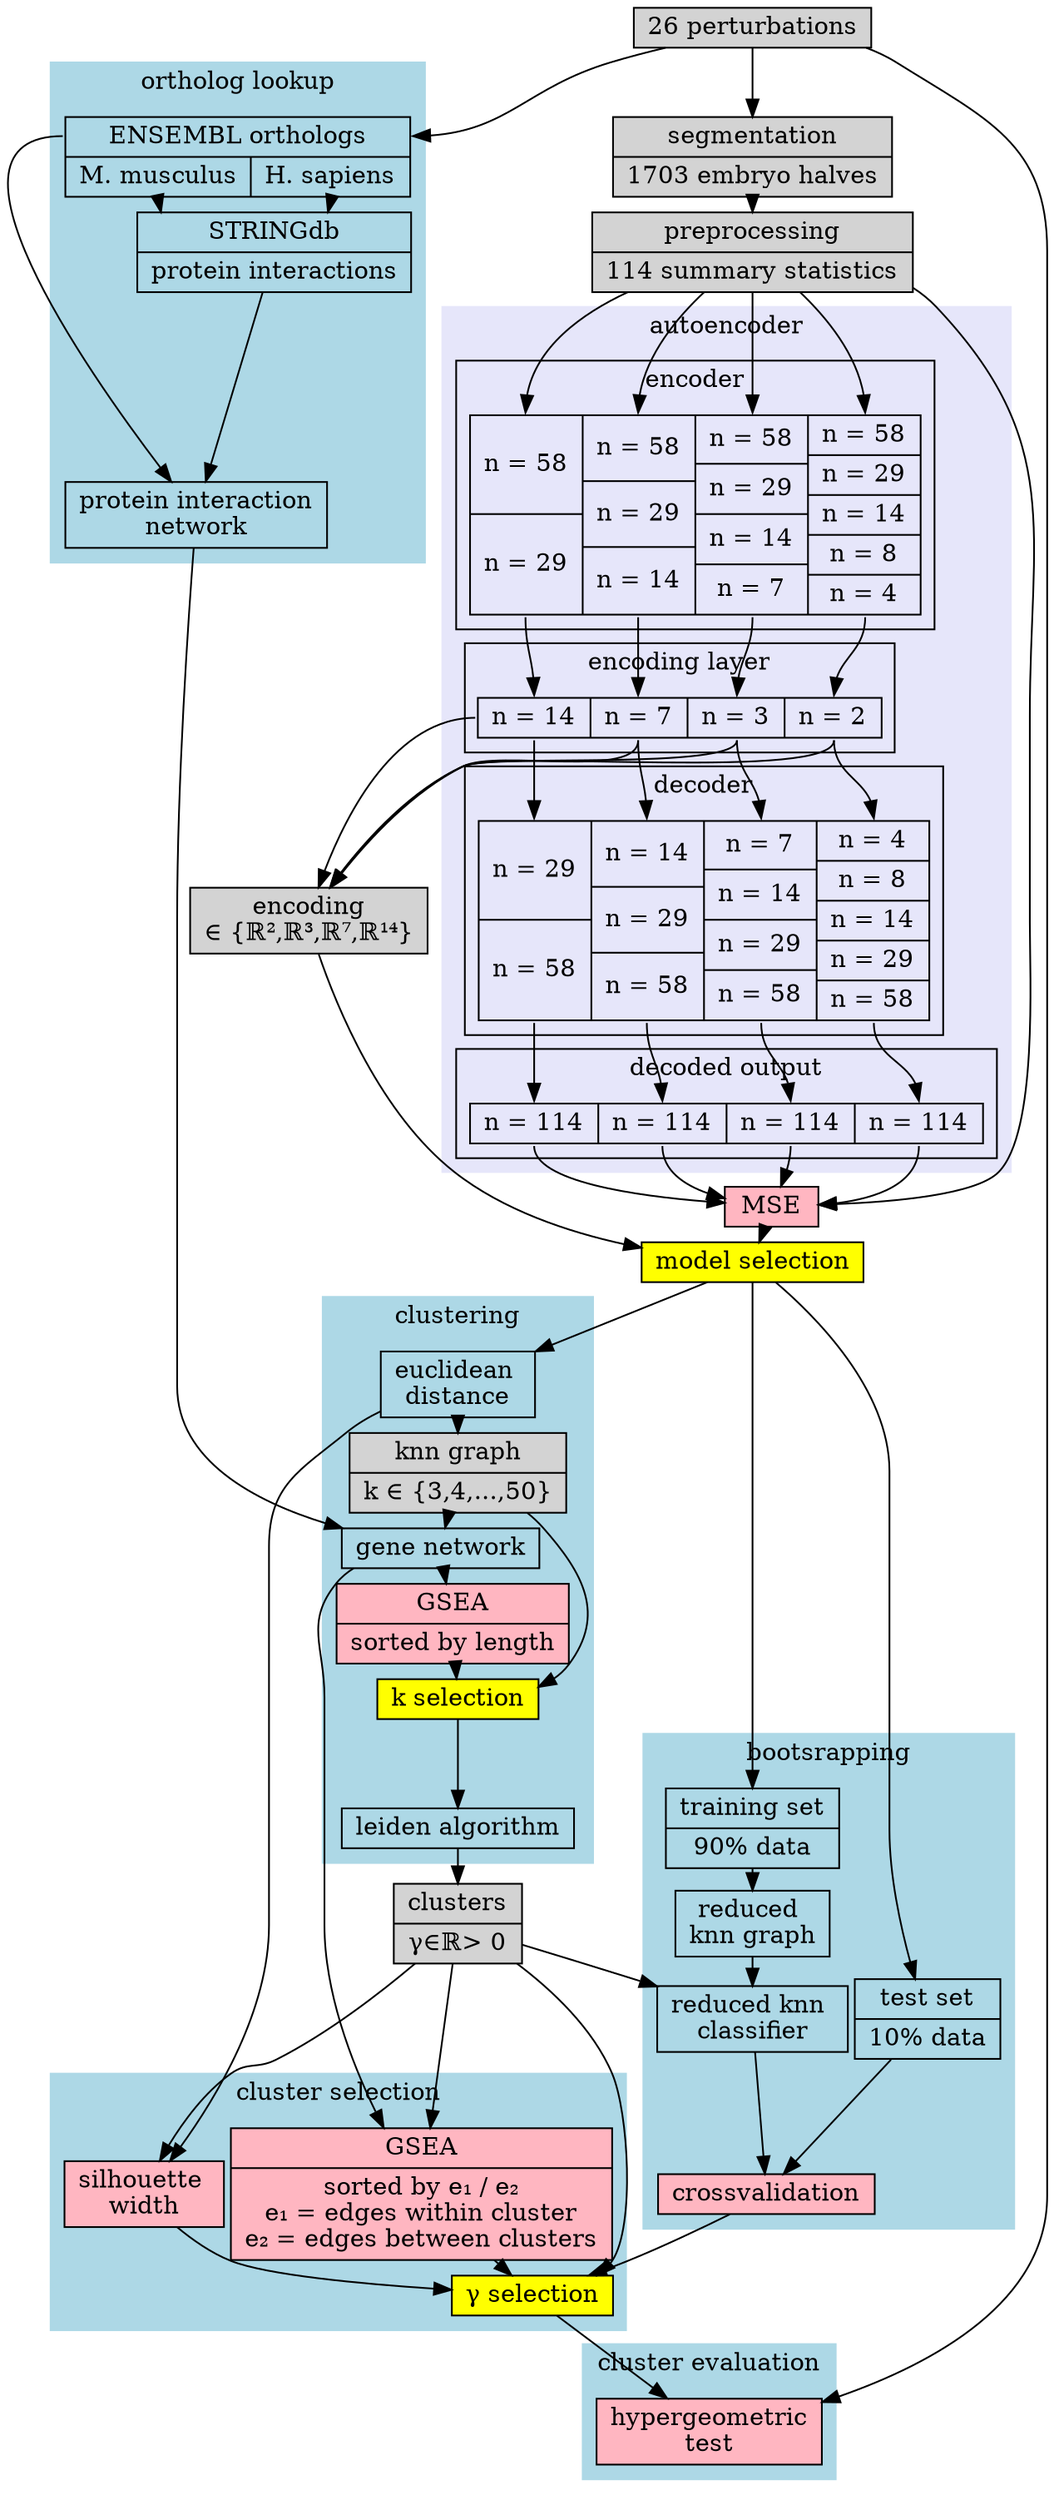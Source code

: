 digraph cluster0 {
	nodesep=.05;
	ranksep=0.05
	node [shape=record, height=.1];

	subgraph selection {
		node [style=filled; fillcolor="yellow"]
		sel; ksel; ressel
	}

	subgraph procedure {
		node [style=filled; fillcolor="lightpink"]
		mse; cv; sil; gsea0; gsea1; hyper
	}

	subgraph param {
		node [style=filled; fillcolor="lightgrey"]
		pheno; a; b; c; knn; clust
	}

	subgraph clustera{
		label="autoencoder"
		style=filled;
		color=lavender;
		subgraph cluster0 {
			style="";
			color=black;
			label="encoder";
			e0
		}

		subgraph cluster1 {
			style="";
			color=black;
			label="encoding layer"
			bot
		}

		subgraph cluster2 {
			style="";
			color=black;
			label="decoder";
			e2
		}

		subgraph cluster3 {
			style="";
			color=black;
			label="decoded output";
			out
		}
	}

	subgraph clusterortho {
		style=filled;
		color=lightblue;
		label="ortholog lookup";
		ortho; sdb; prot
	}

	subgraph cluster4 {
		style=filled;
		color=lightblue;
		label="clustering";
		d; knn; gene; gsea0; ksel; leiden
	}

	subgraph clustersel {
		style=filled;
		color=lightblue;
		label="cluster selection";
		sil; gsea1; ressel
	}


	subgraph cluster5 {
		style=filled;
		color=lightblue;
		label="bootsrapping";
		train; test; knnsub; classifier; cv
	}

	subgraph clustereval {
		style=filled;
		color=lightblue;
		label="cluster evaluation"
		hyper
	}

	pheno [label="26 perturbations"];
	a [label="{<a0> segmentation | 1703 embryo halves}"];
	b [label="{<b0> preprocessing | 114 summary statistics}"];

	e0 [label="{{{<e00> n = 58 | <e10> n = 29} | {<e01> n = 58 | n = 29 | <e21> n = 14} | {<e02> n = 58 | n = 29 | n = 14 | <e32> n = 7} | {<e03> n = 58 | <e2> n = 29 | <e3> n = 14 | <e4> n = 8 | <e53> n = 4}}}"]
	bot [label="<b0> n = 14 | <b1> n = 7 | <b2> n = 3 | <b3> n = 2"]
	e2 [label="{{{<e00> n = 29 | <e10> n = 58} | {<e01> n = 14 | n = 29 | <e21> n = 58} | {<e02> n = 7 | n = 14 | n = 29 | <e32> n = 58} | {<e03> n = 4 | n = 8 | n = 14 | n = 29 | <e53> n = 58}}}"];
	out [label="<o0> n = 114 | <o1> n = 114 | <o2> n = 114 | <o3> n = 114"]

	mse [label="MSE"];
	c [label="encoding\n∈ \{ℝ²,ℝ³,ℝ⁷,ℝ¹⁴\}"];
	d [label="euclidean \ndistance"];
	sil [label="silhouette \nwidth"];
	knn [label="{knn graph | k ∈ \{3,4,...,50\}}"];
	leiden [label="leiden algorithm"];
	clust [label="{<a> clusters | <b> γ ∈ ℝ \> 0}"]

	train [label="{training set | 90% data}"];
	test [label="{test set | 10% data}"];
	knnsub [label="reduced \nknn graph"];
	classifier [label="reduced knn \nclassifier"];
	cv [label="crossvalidation"];
	
	sel [label="model selection"];
	hyper [label="hypergeometric\ntest"];

	sdb [label="{STRINGdb | protein interactions}"]
	ortho [label="{<ens> ENSEMBL orthologs | {<mm> M. musculus | <hs> H. sapiens}}"]
	prot [label="protein interaction\nnetwork"]
	gsea0 [label="{GSEA | sorted by length}"]
	gsea1 [label="{GSEA | sorted by e₁ / e₂\ne₁ = edges within cluster\ne₂ = edges between clusters}"]
	
	ksel [label="k selection"]
	ressel [label="γ selection"]

	gene[label="gene network"]


	pheno -> {a hyper};
	a -> b -> mse -> sel;
	b -> e0:e00 
	b -> e0:e01
	b -> e0:e02 
	b -> e0:e03;
	
	e0:e10 -> bot:b0
	e0:e21 -> bot:b1
	e0:e32 -> bot:b2
	e0:e53 -> bot:b3

	bot:b0 -> e2:e00
	bot:b1 -> e2:e01
	bot:b2 -> e2:e02
	bot:b3 -> e2:e03

	e2:e10 -> out:o0
	e2:e21 -> out:o1
	e2:e32 -> out:o2
	e2:e53 -> out:o3

	out:o0 -> mse 
	out:o1 -> mse
	out:o2 -> mse
	out:o3 -> mse;

	bot:b0 -> c 
	bot:b1 -> c
	bot:b2 -> c
	bot:b3 -> c -> sel -> d -> knn -> ksel -> leiden
	leiden -> clust -> classifier;

	sel -> {train test};
	train -> knnsub -> classifier -> cv
	test -> cv -> ressel;
	d -> sil -> ressel;
	clust -> sil;

	pheno -> ortho:ens -> prot;
	ortho:mm -> sdb;
	ortho:hs -> sdb -> prot -> gene -> gsea0 -> ksel
	clust -> gsea1 -> ressel -> hyper
	clust -> ressel

	knn -> gene -> gsea1
}





